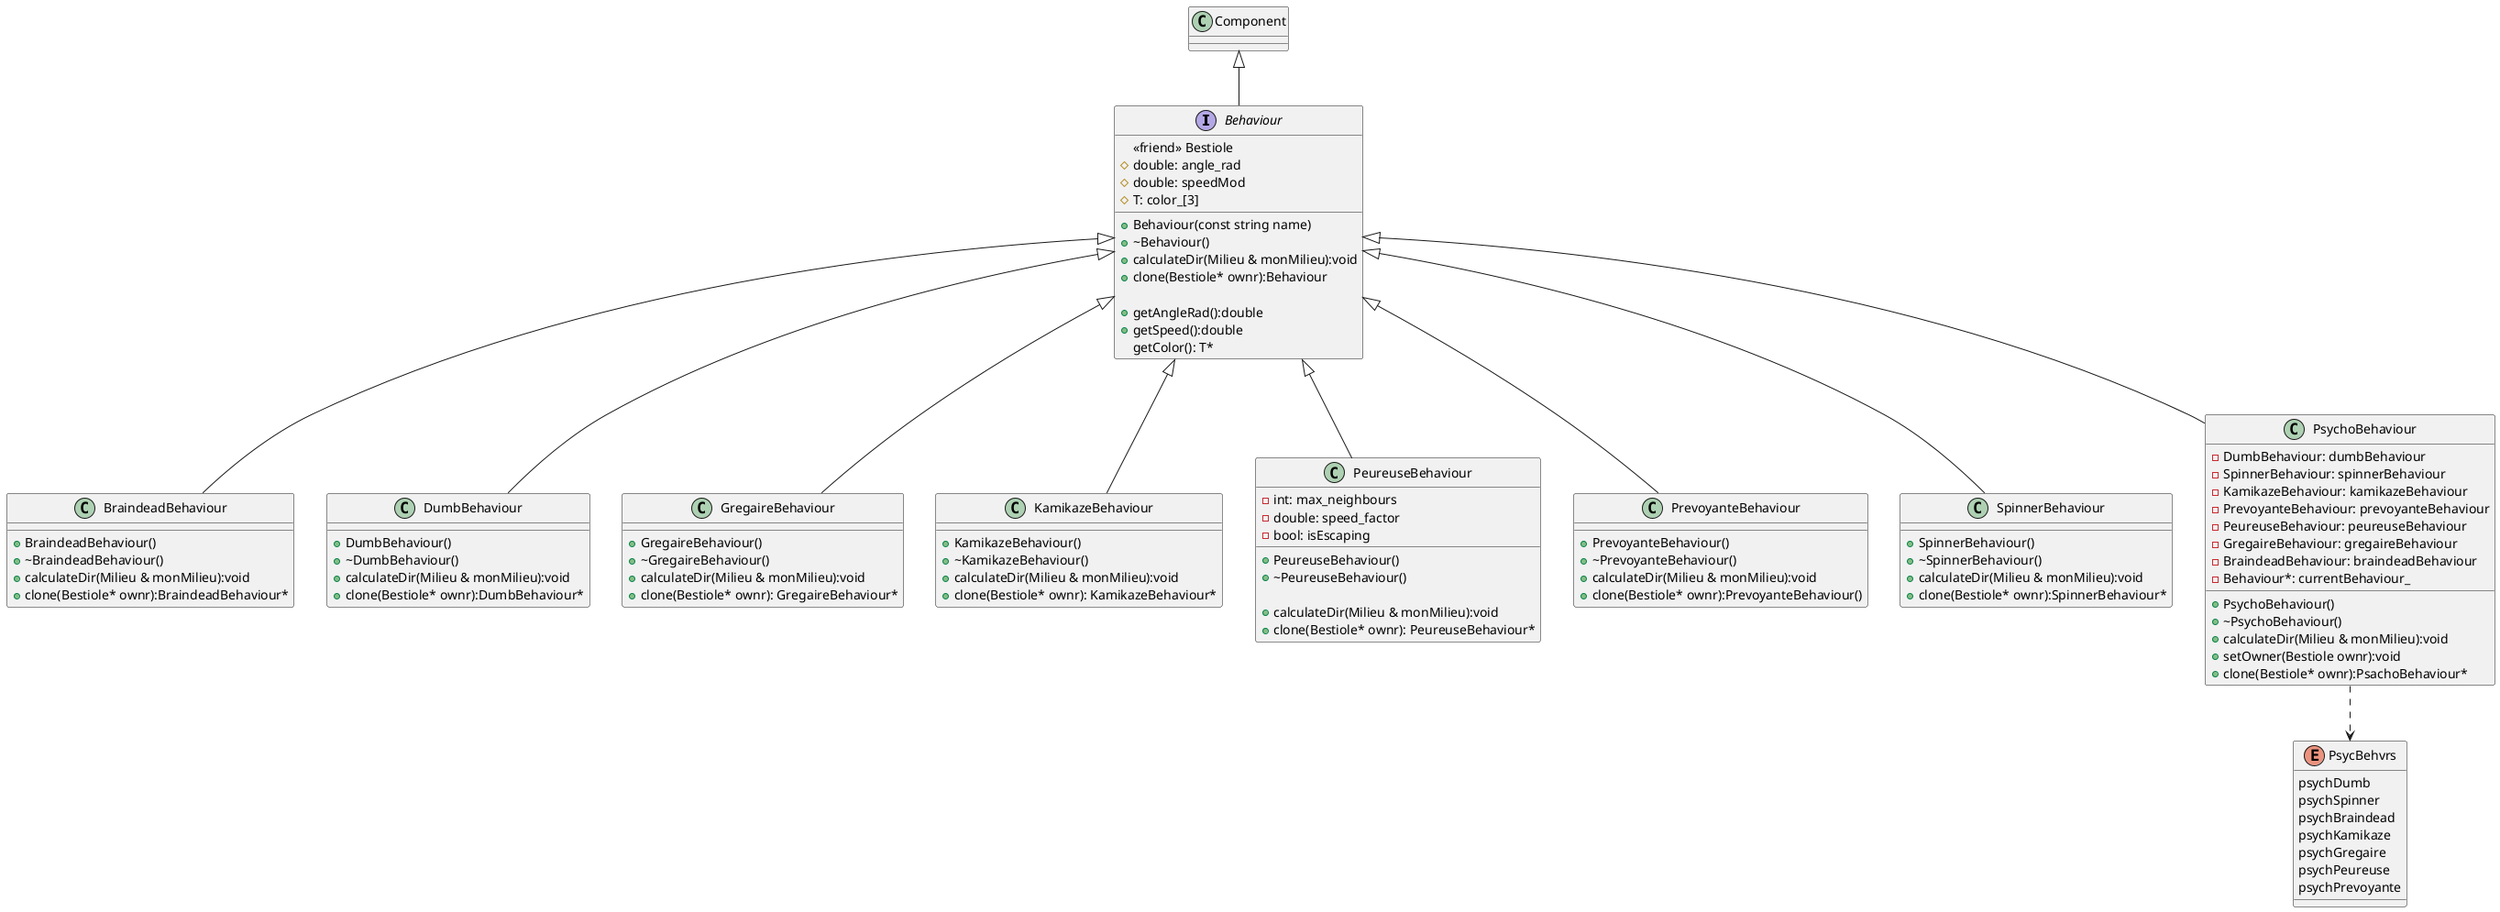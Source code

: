 @startuml classDiagram
interface Behaviour {
  <<friend>> Bestiole
  # double: angle_rad
  # double: speedMod
  # T: color_[3]

  +Behaviour(const string name)
  +~Behaviour()
  +calculateDir(Milieu & monMilieu):void
  +clone(Bestiole* ownr):Behaviour

  +getAngleRad():double
  +getSpeed():double
  getColor(): T*
}

class BraindeadBehaviour {
  +BraindeadBehaviour()
  +~BraindeadBehaviour()
  +calculateDir(Milieu & monMilieu):void
  +clone(Bestiole* ownr):BraindeadBehaviour*
}

class DumbBehaviour {
  +DumbBehaviour()
  +~DumbBehaviour()
  +calculateDir(Milieu & monMilieu):void
  +clone(Bestiole* ownr):DumbBehaviour*
}

class GregaireBehaviour{
  +GregaireBehaviour()
  +~GregaireBehaviour()
  +calculateDir(Milieu & monMilieu):void
  +clone(Bestiole* ownr): GregaireBehaviour*
}

class KamikazeBehaviour{
  +KamikazeBehaviour()
  +~KamikazeBehaviour()
  +calculateDir(Milieu & monMilieu):void
  +clone(Bestiole* ownr): KamikazeBehaviour*
}

class PeureuseBehaviour{
  -int: max_neighbours
  -double: speed_factor
  -bool: isEscaping

  +PeureuseBehaviour()
  +~PeureuseBehaviour()

  +calculateDir(Milieu & monMilieu):void
  +clone(Bestiole* ownr): PeureuseBehaviour*
}

class PrevoyanteBehaviour{
  +PrevoyanteBehaviour()
  +~PrevoyanteBehaviour()
  +calculateDir(Milieu & monMilieu):void
  +clone(Bestiole* ownr):PrevoyanteBehaviour()
}



class SpinnerBehaviour {
  +SpinnerBehaviour()
  +~SpinnerBehaviour()
  +calculateDir(Milieu & monMilieu):void
  +clone(Bestiole* ownr):SpinnerBehaviour*
}

class PsychoBehaviour {
  - DumbBehaviour: dumbBehaviour
  - SpinnerBehaviour: spinnerBehaviour
  - KamikazeBehaviour: kamikazeBehaviour
  - PrevoyanteBehaviour: prevoyanteBehaviour
  - PeureuseBehaviour: peureuseBehaviour
  - GregaireBehaviour: gregaireBehaviour
  - BraindeadBehaviour: braindeadBehaviour
  - Behaviour*: currentBehaviour_

  +PsychoBehaviour()
  +~PsychoBehaviour()
  +calculateDir(Milieu & monMilieu):void
  +setOwner(Bestiole ownr):void
  +clone(Bestiole* ownr):PsachoBehaviour*
}

enum PsycBehvrs{
  psychDumb
  psychSpinner 
  psychBraindead
  psychKamikaze
  psychGregaire
  psychPeureuse
  psychPrevoyante
}

Component<|-- Behaviour
Behaviour<|-- DumbBehaviour
Behaviour<|-- BraindeadBehaviour
Behaviour<|-- PsychoBehaviour
Behaviour<|-- SpinnerBehaviour
Behaviour<|-- GregaireBehaviour
Behaviour<|-- KamikazeBehaviour
Behaviour<|-- PeureuseBehaviour
Behaviour<|-- PrevoyanteBehaviour
PsychoBehaviour..>PsycBehvrs


@enduml